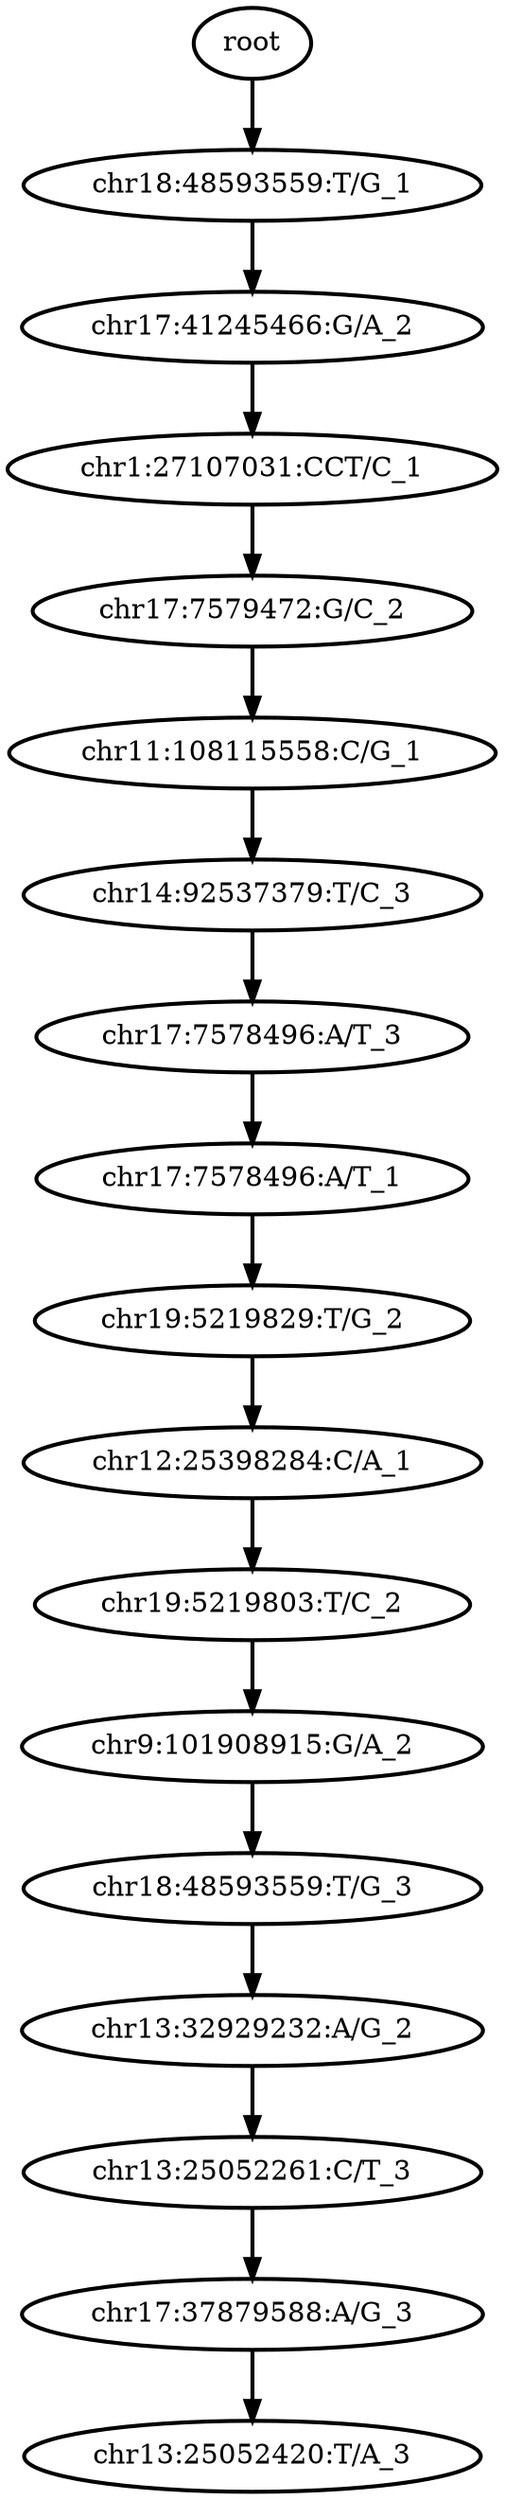 digraph N {
	overlap="false"
	rankdir="TB"
	0 [label="root", style="bold"];
	1 [label="chr18:48593559:T/G_1", style="bold"];
	2 [label="chr17:41245466:G/A_2", style="bold"];
	3 [label="chr1:27107031:CCT/C_1", style="bold"];
	4 [label="chr17:7579472:G/C_2", style="bold"];
	5 [label="chr11:108115558:C/G_1", style="bold"];
	6 [label="chr14:92537379:T/C_3", style="bold"];
	7 [label="chr17:7578496:A/T_3", style="bold"];
	8 [label="chr17:7578496:A/T_1", style="bold"];
	9 [label="chr19:5219829:T/G_2", style="bold"];
	10 [label="chr12:25398284:C/A_1", style="bold"];
	11 [label="chr19:5219803:T/C_2", style="bold"];
	12 [label="chr9:101908915:G/A_2", style="bold"];
	13 [label="chr18:48593559:T/G_3", style="bold"];
	14 [label="chr13:32929232:A/G_2", style="bold"];
	15 [label="chr13:25052261:C/T_3", style="bold"];
	16 [label="chr17:37879588:A/G_3", style="bold"];
	17 [label="chr13:25052420:T/A_3", style="bold"];
	0 -> 1 [style="bold"];
	1 -> 2 [style="bold"];
	2 -> 3 [style="bold"];
	3 -> 4 [style="bold"];
	4 -> 5 [style="bold"];
	5 -> 6 [style="bold"];
	6 -> 7 [style="bold"];
	7 -> 8 [style="bold"];
	8 -> 9 [style="bold"];
	9 -> 10 [style="bold"];
	10 -> 11 [style="bold"];
	11 -> 12 [style="bold"];
	12 -> 13 [style="bold"];
	13 -> 14 [style="bold"];
	14 -> 15 [style="bold"];
	15 -> 16 [style="bold"];
	16 -> 17 [style="bold"];
}